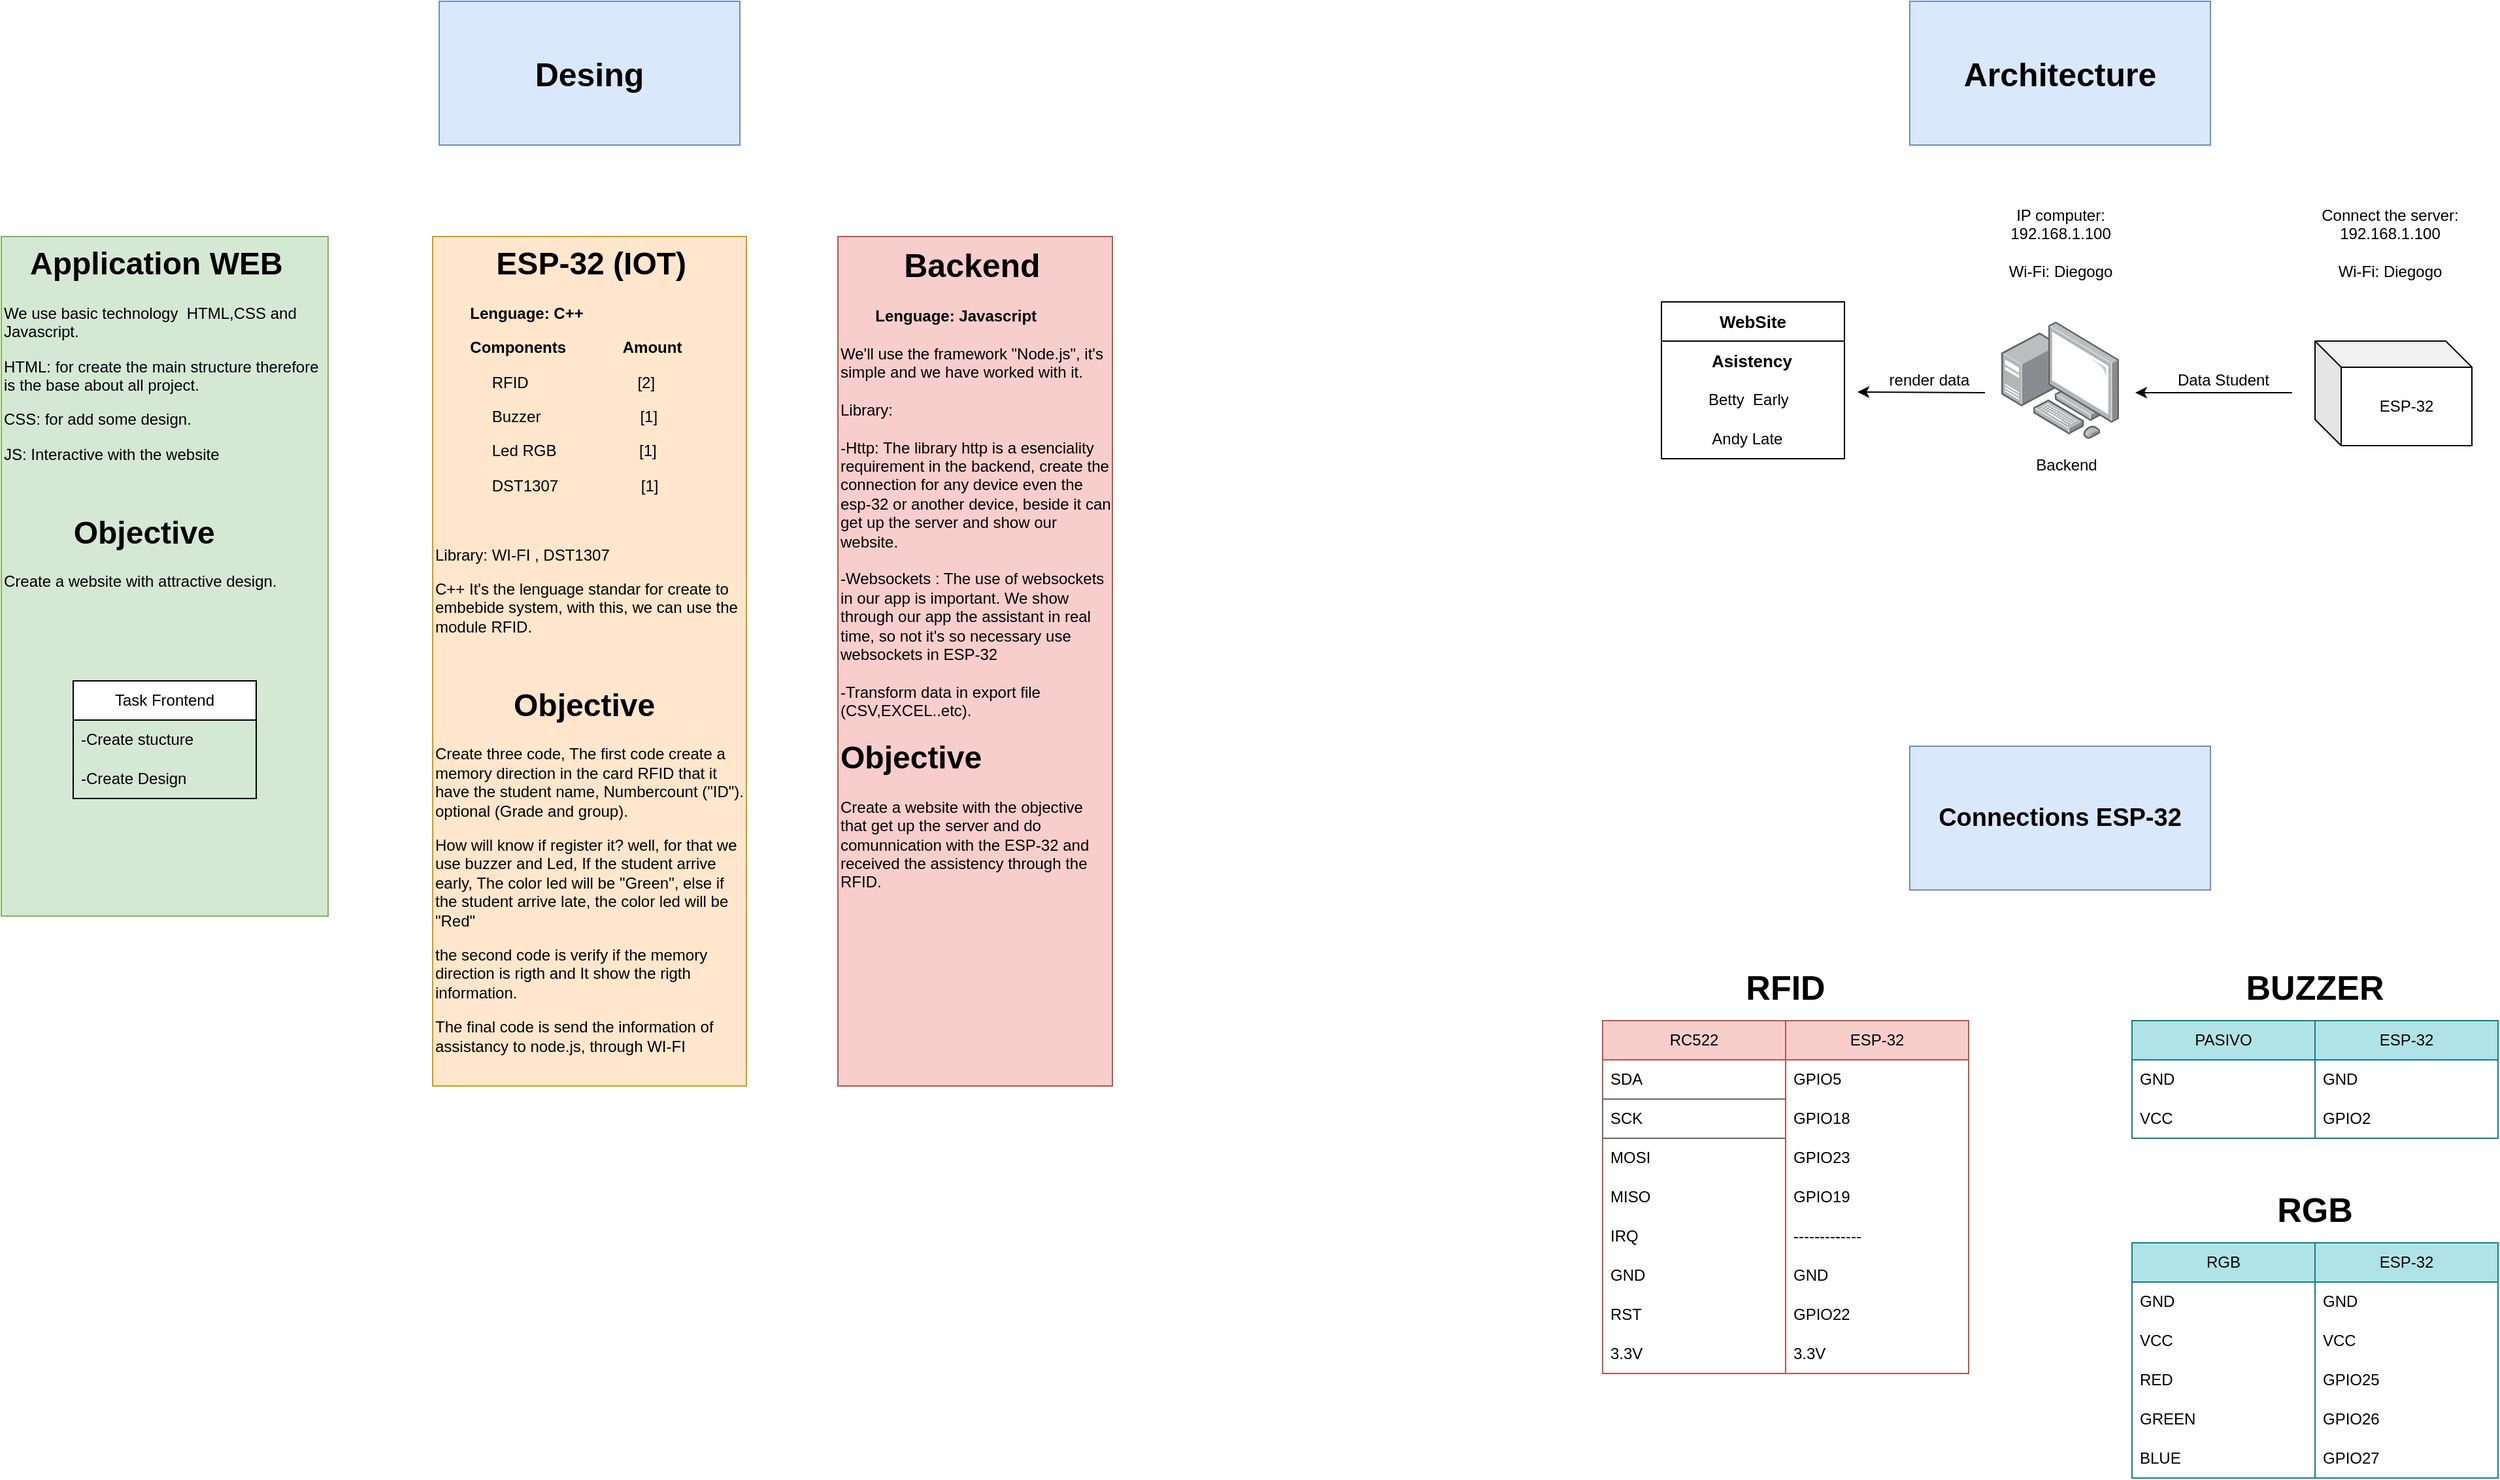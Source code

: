 <mxfile version="28.2.5">
  <diagram name="Página-1" id="RbUS8o9OJ7nkaZEAhIF7">
    <mxGraphModel dx="2493" dy="2108" grid="1" gridSize="10" guides="1" tooltips="1" connect="1" arrows="1" fold="1" page="0" pageScale="1" pageWidth="827" pageHeight="1169" background="light-dark(#FFFFFF,#050112)" math="0" shadow="0">
      <root>
        <mxCell id="0" />
        <mxCell id="1" parent="0" />
        <mxCell id="6i5jWwC4zZT9hXB-V2WH-5" value="&lt;h1 style=&quot;margin-top: 0px;&quot;&gt;&amp;nbsp; &amp;nbsp;Application WEB&lt;/h1&gt;&lt;p&gt;We use basic technology&amp;nbsp; HTML,CSS and Javascript.&lt;/p&gt;&lt;p&gt;HTML: for create the main structure therefore is the base about all project.&lt;/p&gt;&lt;p&gt;CSS: for add some design.&lt;/p&gt;&lt;p&gt;JS: Interactive with the website&lt;/p&gt;&lt;p&gt;&lt;br&gt;&lt;/p&gt;&lt;div&gt;&lt;h1 style=&quot;margin-top: 0px;&quot;&gt;&amp;nbsp; &amp;nbsp; &amp;nbsp; &amp;nbsp; Objective&lt;/h1&gt;&lt;/div&gt;&lt;div&gt;Create a website with attractive design.&lt;/div&gt;&lt;div&gt;&lt;br&gt;&lt;/div&gt;" style="text;html=1;whiteSpace=wrap;overflow=hidden;rounded=0;fillColor=#d5e8d4;strokeColor=#82b366;" parent="1" vertex="1">
          <mxGeometry x="-20" y="-640" width="250" height="520" as="geometry" />
        </mxCell>
        <mxCell id="6i5jWwC4zZT9hXB-V2WH-12" value="&lt;h1 style=&quot;margin-top: 0px;&quot;&gt;&amp;nbsp; &amp;nbsp; &amp;nbsp; &amp;nbsp;ESP-32 (IOT)&lt;/h1&gt;&lt;p&gt;&lt;b&gt;&lt;span style=&quot;white-space: pre;&quot;&gt;&#x9;&lt;/span&gt;Lenguage: C++&lt;/b&gt;&lt;/p&gt;&lt;p&gt;&lt;b&gt;&amp;nbsp; &amp;nbsp; &amp;nbsp; &amp;nbsp; Components&lt;span style=&quot;white-space: pre;&quot;&gt;&#x9;&lt;/span&gt;&lt;span style=&quot;white-space: pre;&quot;&gt;&#x9;&lt;/span&gt;&amp;nbsp; &amp;nbsp;Amount&lt;/b&gt;&lt;/p&gt;&lt;p&gt;&amp;nbsp; &amp;nbsp; &amp;nbsp; &amp;nbsp; &amp;nbsp; &amp;nbsp; &amp;nbsp;RFID&amp;nbsp; &amp;nbsp; &amp;nbsp; &amp;nbsp; &amp;nbsp; &amp;nbsp; &amp;nbsp; &amp;nbsp; &amp;nbsp; &amp;nbsp; &amp;nbsp; &amp;nbsp; &amp;nbsp;[2]&lt;/p&gt;&lt;p&gt;&amp;nbsp; &amp;nbsp; &amp;nbsp; &amp;nbsp; &amp;nbsp; &amp;nbsp; &amp;nbsp;Buzzer&lt;span style=&quot;white-space: pre;&quot;&gt;&#x9;&lt;/span&gt;&amp;nbsp; &amp;nbsp; &amp;nbsp; &amp;nbsp; &amp;nbsp; &amp;nbsp; &amp;nbsp; &amp;nbsp;[1]&lt;/p&gt;&lt;p&gt;&amp;nbsp; &amp;nbsp; &amp;nbsp; &amp;nbsp; &amp;nbsp; &amp;nbsp; &amp;nbsp;Led RGB&amp;nbsp; &amp;nbsp; &amp;nbsp; &amp;nbsp; &amp;nbsp; &amp;nbsp; &amp;nbsp; &amp;nbsp; &amp;nbsp; &amp;nbsp;[1]&lt;/p&gt;&lt;p&gt;&amp;nbsp; &amp;nbsp; &amp;nbsp; &amp;nbsp; &amp;nbsp; &amp;nbsp; &amp;nbsp;DST1307&amp;nbsp; &amp;nbsp; &amp;nbsp; &amp;nbsp; &amp;nbsp; &amp;nbsp; &amp;nbsp; &amp;nbsp; &amp;nbsp; &amp;nbsp;[1]&lt;/p&gt;&lt;p&gt;&lt;span style=&quot;background-color: transparent; color: light-dark(rgb(0, 0, 0), rgb(255, 255, 255));&quot;&gt;&lt;br&gt;&lt;/span&gt;&lt;/p&gt;&lt;p&gt;&lt;span style=&quot;background-color: transparent; color: light-dark(rgb(0, 0, 0), rgb(255, 255, 255));&quot;&gt;Library: WI-FI , DST1307&lt;/span&gt;&lt;/p&gt;&lt;p&gt;C++ It&#39;s the lenguage standar for create to embebide system, with this, we can use the module RFID.&lt;/p&gt;&lt;p&gt;&lt;br&gt;&lt;/p&gt;&lt;div&gt;&lt;h1 style=&quot;margin-top: 0px;&quot;&gt;&amp;nbsp; &amp;nbsp; &amp;nbsp; &amp;nbsp; &amp;nbsp;Objective&lt;/h1&gt;&lt;/div&gt;&lt;p&gt;Create three code, The first code create a memory direction in the card RFID that it have the student name, Numbercount (&quot;ID&quot;). optional (Grade and group).&lt;/p&gt;&lt;p&gt;How will know if register it? well, for that we use buzzer and Led, If the student arrive early, The color led will be &quot;Green&quot;, else if the student arrive late, the color led will be &quot;Red&quot;&lt;/p&gt;&lt;p&gt;the second code is verify if the memory direction is rigth and It show the rigth information.&lt;/p&gt;&lt;p&gt;The final code is send the information of assistancy to node.js,&amp;nbsp;&lt;span style=&quot;background-color: transparent; color: light-dark(rgb(0, 0, 0), rgb(255, 255, 255));&quot;&gt;through WI-FI&lt;/span&gt;&lt;/p&gt;&lt;p&gt;&lt;br&gt;&lt;/p&gt;&lt;p&gt;&lt;br&gt;&lt;/p&gt;&lt;p&gt;&lt;br&gt;&lt;/p&gt;" style="text;html=1;whiteSpace=wrap;overflow=hidden;rounded=0;fillColor=#ffe6cc;strokeColor=#d79b00;" parent="1" vertex="1">
          <mxGeometry x="310" y="-640" width="240" height="650" as="geometry" />
        </mxCell>
        <mxCell id="6i5jWwC4zZT9hXB-V2WH-13" value="&lt;h1 style=&quot;margin-top: 0px;&quot;&gt;&lt;span style=&quot;background-color: transparent; color: light-dark(rgb(0, 0, 0), rgb(255, 255, 255));&quot;&gt;&lt;font style=&quot;font-size: 25px;&quot;&gt;&amp;nbsp; &amp;nbsp; &amp;nbsp; &amp;nbsp;Backend&lt;/font&gt;&lt;/span&gt;&lt;/h1&gt;&lt;div&gt;&lt;b&gt;&lt;span style=&quot;white-space: pre;&quot;&gt;&#x9;&lt;/span&gt;Lenguage: Javascript&lt;/b&gt;&lt;/div&gt;&lt;div&gt;&lt;br&gt;&lt;/div&gt;&lt;div&gt;&lt;div&gt;We&#39;ll use the framework &quot;Node.js&quot;, it&#39;s simple and we have worked with it.&lt;/div&gt;&lt;div&gt;&lt;br&gt;&lt;/div&gt;&lt;div&gt;Library:&lt;/div&gt;&lt;div&gt;&lt;br&gt;&lt;/div&gt;&lt;div&gt;-Http: The library http is a esenciality requirement in the backend, create the connection for any device even the esp-32 or another device, beside it can get up the server and show our website.&lt;/div&gt;&lt;div&gt;&lt;br&gt;&lt;/div&gt;&lt;div&gt;-Websockets : The use of websockets in our app is important. We show through our app the assistant in real time, so not it&#39;s so necessary use websockets in ESP-32&lt;/div&gt;&lt;div&gt;&lt;br&gt;&lt;/div&gt;&lt;div&gt;-Transform data in export file (CSV,EXCEL..etc).&lt;/div&gt;&lt;/div&gt;&lt;div&gt;&lt;br&gt;&lt;/div&gt;&lt;div&gt;&lt;div&gt;&lt;h1 style=&quot;margin-top: 0px;&quot;&gt;Objective&lt;/h1&gt;&lt;/div&gt;&lt;/div&gt;&lt;div&gt;Create a website with the objective that get up the server and do comunnication with the ESP-32 and received the assistency through the RFID.&lt;/div&gt;" style="text;html=1;whiteSpace=wrap;overflow=hidden;rounded=0;fillColor=#f8cecc;strokeColor=#b85450;" parent="1" vertex="1">
          <mxGeometry x="620" y="-640" width="210" height="650" as="geometry" />
        </mxCell>
        <mxCell id="6i5jWwC4zZT9hXB-V2WH-14" value="&lt;span style=&quot;font-size: 25px;&quot;&gt;&lt;b&gt;Desing&lt;/b&gt;&lt;/span&gt;" style="text;html=1;align=center;verticalAlign=middle;whiteSpace=wrap;rounded=0;fillColor=#dae8fc;strokeColor=#6c8ebf;" parent="1" vertex="1">
          <mxGeometry x="315" y="-820" width="230" height="110" as="geometry" />
        </mxCell>
        <mxCell id="6i5jWwC4zZT9hXB-V2WH-16" value="&lt;span style=&quot;font-size: 25px;&quot;&gt;&lt;b&gt;Architecture&lt;/b&gt;&lt;/span&gt;" style="text;html=1;align=center;verticalAlign=middle;whiteSpace=wrap;rounded=0;fillColor=#dae8fc;strokeColor=#6c8ebf;" parent="1" vertex="1">
          <mxGeometry x="1440" y="-820" width="230" height="110" as="geometry" />
        </mxCell>
        <mxCell id="6i5jWwC4zZT9hXB-V2WH-22" value="Task Frontend" style="swimlane;fontStyle=0;childLayout=stackLayout;horizontal=1;startSize=30;horizontalStack=0;resizeParent=1;resizeParentMax=0;resizeLast=0;collapsible=1;marginBottom=0;whiteSpace=wrap;html=1;" parent="1" vertex="1">
          <mxGeometry x="35" y="-300" width="140" height="90" as="geometry" />
        </mxCell>
        <mxCell id="6i5jWwC4zZT9hXB-V2WH-23" value="-Create stucture" style="text;strokeColor=none;fillColor=none;align=left;verticalAlign=middle;spacingLeft=4;spacingRight=4;overflow=hidden;points=[[0,0.5],[1,0.5]];portConstraint=eastwest;rotatable=0;whiteSpace=wrap;html=1;" parent="6i5jWwC4zZT9hXB-V2WH-22" vertex="1">
          <mxGeometry y="30" width="140" height="30" as="geometry" />
        </mxCell>
        <mxCell id="6i5jWwC4zZT9hXB-V2WH-24" value="-Create Design" style="text;strokeColor=none;fillColor=none;align=left;verticalAlign=middle;spacingLeft=4;spacingRight=4;overflow=hidden;points=[[0,0.5],[1,0.5]];portConstraint=eastwest;rotatable=0;whiteSpace=wrap;html=1;" parent="6i5jWwC4zZT9hXB-V2WH-22" vertex="1">
          <mxGeometry y="60" width="140" height="30" as="geometry" />
        </mxCell>
        <mxCell id="x3ObjkOd4FbKlMlAvdoj-1" value="&lt;b&gt;&lt;font style=&quot;font-size: 13px;&quot;&gt;WebSite&lt;/font&gt;&lt;/b&gt;" style="swimlane;fontStyle=0;childLayout=stackLayout;horizontal=1;startSize=30;horizontalStack=0;resizeParent=1;resizeParentMax=0;resizeLast=0;collapsible=1;marginBottom=0;whiteSpace=wrap;html=1;" parent="1" vertex="1">
          <mxGeometry x="1250" y="-590" width="140" height="120" as="geometry" />
        </mxCell>
        <mxCell id="x3ObjkOd4FbKlMlAvdoj-2" value="&lt;b&gt;&lt;font style=&quot;font-size: 13px;&quot;&gt;&amp;nbsp; &amp;nbsp; &amp;nbsp; &amp;nbsp; &amp;nbsp;Asistency&lt;/font&gt;&lt;/b&gt;" style="text;strokeColor=none;fillColor=none;align=left;verticalAlign=middle;spacingLeft=4;spacingRight=4;overflow=hidden;points=[[0,0.5],[1,0.5]];portConstraint=eastwest;rotatable=0;whiteSpace=wrap;html=1;" parent="x3ObjkOd4FbKlMlAvdoj-1" vertex="1">
          <mxGeometry y="30" width="140" height="30" as="geometry" />
        </mxCell>
        <mxCell id="x3ObjkOd4FbKlMlAvdoj-3" value="&amp;nbsp; &amp;nbsp; &amp;nbsp; &amp;nbsp; &amp;nbsp;Betty&amp;nbsp; Early" style="text;strokeColor=none;fillColor=none;align=left;verticalAlign=middle;spacingLeft=4;spacingRight=4;overflow=hidden;points=[[0,0.5],[1,0.5]];portConstraint=eastwest;rotatable=0;whiteSpace=wrap;html=1;" parent="x3ObjkOd4FbKlMlAvdoj-1" vertex="1">
          <mxGeometry y="60" width="140" height="30" as="geometry" />
        </mxCell>
        <mxCell id="x3ObjkOd4FbKlMlAvdoj-4" value="&amp;nbsp; &amp;nbsp; &amp;nbsp; &amp;nbsp; &amp;nbsp; Andy Late" style="text;strokeColor=none;fillColor=none;align=left;verticalAlign=middle;spacingLeft=4;spacingRight=4;overflow=hidden;points=[[0,0.5],[1,0.5]];portConstraint=eastwest;rotatable=0;whiteSpace=wrap;html=1;" parent="x3ObjkOd4FbKlMlAvdoj-1" vertex="1">
          <mxGeometry y="90" width="140" height="30" as="geometry" />
        </mxCell>
        <mxCell id="x3ObjkOd4FbKlMlAvdoj-8" value="ESP-32" style="shape=cube;whiteSpace=wrap;html=1;boundedLbl=1;backgroundOutline=1;darkOpacity=0.05;darkOpacity2=0.1;" parent="1" vertex="1">
          <mxGeometry x="1750" y="-560" width="120" height="80" as="geometry" />
        </mxCell>
        <mxCell id="x3ObjkOd4FbKlMlAvdoj-11" value="" style="endArrow=classic;html=1;rounded=0;" parent="1" edge="1">
          <mxGeometry width="50" height="50" relative="1" as="geometry">
            <mxPoint x="1732.5" y="-520.56" as="sourcePoint" />
            <mxPoint x="1612.5" y="-520.56" as="targetPoint" />
          </mxGeometry>
        </mxCell>
        <mxCell id="x3ObjkOd4FbKlMlAvdoj-12" value="IP computer: 192.168.1.100&lt;div&gt;&lt;br&gt;&lt;div&gt;Wi-Fi: Diegogo&lt;/div&gt;&lt;/div&gt;" style="text;html=1;align=center;verticalAlign=middle;whiteSpace=wrap;rounded=0;" parent="1" vertex="1">
          <mxGeometry x="1497.5" y="-650" width="115" height="30" as="geometry" />
        </mxCell>
        <mxCell id="x3ObjkOd4FbKlMlAvdoj-16" value="" style="endArrow=classic;html=1;rounded=0;" parent="1" edge="1">
          <mxGeometry width="50" height="50" relative="1" as="geometry">
            <mxPoint x="1497.5" y="-520.56" as="sourcePoint" />
            <mxPoint x="1400" y="-521" as="targetPoint" />
          </mxGeometry>
        </mxCell>
        <mxCell id="x3ObjkOd4FbKlMlAvdoj-17" value="Connect the server: 192.168.1.100&lt;div&gt;&lt;br&gt;&lt;div&gt;Wi-Fi: Diegogo&lt;/div&gt;&lt;/div&gt;" style="text;html=1;align=center;verticalAlign=middle;whiteSpace=wrap;rounded=0;" parent="1" vertex="1">
          <mxGeometry x="1750" y="-670" width="115" height="70" as="geometry" />
        </mxCell>
        <mxCell id="x3ObjkOd4FbKlMlAvdoj-18" value="" style="image;points=[];aspect=fixed;html=1;align=center;shadow=0;dashed=0;image=img/lib/allied_telesis/computer_and_terminals/Personal_Computer_with_Server.svg;direction=east;" parent="1" vertex="1">
          <mxGeometry x="1510" y="-575" width="90" height="90" as="geometry" />
        </mxCell>
        <mxCell id="x3ObjkOd4FbKlMlAvdoj-19" value="Backend" style="text;html=1;align=center;verticalAlign=middle;whiteSpace=wrap;rounded=0;" parent="1" vertex="1">
          <mxGeometry x="1530" y="-480" width="60" height="30" as="geometry" />
        </mxCell>
        <mxCell id="x3ObjkOd4FbKlMlAvdoj-21" value="Data Student" style="text;html=1;align=center;verticalAlign=middle;whiteSpace=wrap;rounded=0;" parent="1" vertex="1">
          <mxGeometry x="1640" y="-545" width="80" height="30" as="geometry" />
        </mxCell>
        <mxCell id="x3ObjkOd4FbKlMlAvdoj-22" value="render data" style="text;html=1;align=center;verticalAlign=middle;whiteSpace=wrap;rounded=0;" parent="1" vertex="1">
          <mxGeometry x="1420" y="-545" width="70" height="30" as="geometry" />
        </mxCell>
        <mxCell id="x3ObjkOd4FbKlMlAvdoj-23" value="&lt;b&gt;&lt;font style=&quot;font-size: 19px;&quot;&gt;Connections ESP-32&lt;/font&gt;&lt;/b&gt;" style="text;html=1;align=center;verticalAlign=middle;whiteSpace=wrap;rounded=0;fillColor=#dae8fc;strokeColor=#6c8ebf;" parent="1" vertex="1">
          <mxGeometry x="1440" y="-250" width="230" height="110" as="geometry" />
        </mxCell>
        <mxCell id="x3ObjkOd4FbKlMlAvdoj-28" value="RC522" style="swimlane;fontStyle=0;childLayout=stackLayout;horizontal=1;startSize=30;horizontalStack=0;resizeParent=1;resizeParentMax=0;resizeLast=0;collapsible=1;marginBottom=0;whiteSpace=wrap;html=1;fillColor=#f8cecc;strokeColor=#b85450;" parent="1" vertex="1">
          <mxGeometry x="1205" y="-40" width="140" height="270" as="geometry" />
        </mxCell>
        <mxCell id="x3ObjkOd4FbKlMlAvdoj-29" value="SDA" style="text;strokeColor=none;fillColor=none;align=left;verticalAlign=middle;spacingLeft=4;spacingRight=4;overflow=hidden;points=[[0,0.5],[1,0.5]];portConstraint=eastwest;rotatable=0;whiteSpace=wrap;html=1;" parent="x3ObjkOd4FbKlMlAvdoj-28" vertex="1">
          <mxGeometry y="30" width="140" height="30" as="geometry" />
        </mxCell>
        <mxCell id="x3ObjkOd4FbKlMlAvdoj-30" value="SCK" style="text;strokeColor=#666666;fillColor=none;align=left;verticalAlign=middle;spacingLeft=4;spacingRight=4;overflow=hidden;points=[[0,0.5],[1,0.5]];portConstraint=eastwest;rotatable=0;whiteSpace=wrap;html=1;gradientColor=#b3b3b3;" parent="x3ObjkOd4FbKlMlAvdoj-28" vertex="1">
          <mxGeometry y="60" width="140" height="30" as="geometry" />
        </mxCell>
        <mxCell id="x3ObjkOd4FbKlMlAvdoj-31" value="MOSI" style="text;strokeColor=none;fillColor=none;align=left;verticalAlign=middle;spacingLeft=4;spacingRight=4;overflow=hidden;points=[[0,0.5],[1,0.5]];portConstraint=eastwest;rotatable=0;whiteSpace=wrap;html=1;" parent="x3ObjkOd4FbKlMlAvdoj-28" vertex="1">
          <mxGeometry y="90" width="140" height="30" as="geometry" />
        </mxCell>
        <mxCell id="x3ObjkOd4FbKlMlAvdoj-48" value="MISO" style="text;strokeColor=none;fillColor=none;align=left;verticalAlign=middle;spacingLeft=4;spacingRight=4;overflow=hidden;points=[[0,0.5],[1,0.5]];portConstraint=eastwest;rotatable=0;whiteSpace=wrap;html=1;" parent="x3ObjkOd4FbKlMlAvdoj-28" vertex="1">
          <mxGeometry y="120" width="140" height="30" as="geometry" />
        </mxCell>
        <mxCell id="x3ObjkOd4FbKlMlAvdoj-49" value="IRQ" style="text;strokeColor=none;fillColor=none;align=left;verticalAlign=middle;spacingLeft=4;spacingRight=4;overflow=hidden;points=[[0,0.5],[1,0.5]];portConstraint=eastwest;rotatable=0;whiteSpace=wrap;html=1;" parent="x3ObjkOd4FbKlMlAvdoj-28" vertex="1">
          <mxGeometry y="150" width="140" height="30" as="geometry" />
        </mxCell>
        <mxCell id="x3ObjkOd4FbKlMlAvdoj-50" value="GND" style="text;strokeColor=none;fillColor=none;align=left;verticalAlign=middle;spacingLeft=4;spacingRight=4;overflow=hidden;points=[[0,0.5],[1,0.5]];portConstraint=eastwest;rotatable=0;whiteSpace=wrap;html=1;" parent="x3ObjkOd4FbKlMlAvdoj-28" vertex="1">
          <mxGeometry y="180" width="140" height="30" as="geometry" />
        </mxCell>
        <mxCell id="x3ObjkOd4FbKlMlAvdoj-51" value="RST" style="text;strokeColor=none;fillColor=none;align=left;verticalAlign=middle;spacingLeft=4;spacingRight=4;overflow=hidden;points=[[0,0.5],[1,0.5]];portConstraint=eastwest;rotatable=0;whiteSpace=wrap;html=1;" parent="x3ObjkOd4FbKlMlAvdoj-28" vertex="1">
          <mxGeometry y="210" width="140" height="30" as="geometry" />
        </mxCell>
        <mxCell id="x3ObjkOd4FbKlMlAvdoj-52" value="3.3V" style="text;strokeColor=none;fillColor=none;align=left;verticalAlign=middle;spacingLeft=4;spacingRight=4;overflow=hidden;points=[[0,0.5],[1,0.5]];portConstraint=eastwest;rotatable=0;whiteSpace=wrap;html=1;" parent="x3ObjkOd4FbKlMlAvdoj-28" vertex="1">
          <mxGeometry y="240" width="140" height="30" as="geometry" />
        </mxCell>
        <mxCell id="x3ObjkOd4FbKlMlAvdoj-32" value="ESP-32" style="swimlane;fontStyle=0;childLayout=stackLayout;horizontal=1;startSize=30;horizontalStack=0;resizeParent=1;resizeParentMax=0;resizeLast=0;collapsible=1;marginBottom=0;whiteSpace=wrap;html=1;fillColor=#f8cecc;strokeColor=#b85450;" parent="1" vertex="1">
          <mxGeometry x="1345" y="-40" width="140" height="270" as="geometry" />
        </mxCell>
        <mxCell id="x3ObjkOd4FbKlMlAvdoj-33" value="GPIO5" style="text;strokeColor=none;fillColor=none;align=left;verticalAlign=middle;spacingLeft=4;spacingRight=4;overflow=hidden;points=[[0,0.5],[1,0.5]];portConstraint=eastwest;rotatable=0;whiteSpace=wrap;html=1;" parent="x3ObjkOd4FbKlMlAvdoj-32" vertex="1">
          <mxGeometry y="30" width="140" height="30" as="geometry" />
        </mxCell>
        <mxCell id="x3ObjkOd4FbKlMlAvdoj-34" value="GPIO18" style="text;strokeColor=none;fillColor=none;align=left;verticalAlign=middle;spacingLeft=4;spacingRight=4;overflow=hidden;points=[[0,0.5],[1,0.5]];portConstraint=eastwest;rotatable=0;whiteSpace=wrap;html=1;" parent="x3ObjkOd4FbKlMlAvdoj-32" vertex="1">
          <mxGeometry y="60" width="140" height="30" as="geometry" />
        </mxCell>
        <mxCell id="x3ObjkOd4FbKlMlAvdoj-35" value="GPIO23" style="text;strokeColor=none;fillColor=none;align=left;verticalAlign=middle;spacingLeft=4;spacingRight=4;overflow=hidden;points=[[0,0.5],[1,0.5]];portConstraint=eastwest;rotatable=0;whiteSpace=wrap;html=1;" parent="x3ObjkOd4FbKlMlAvdoj-32" vertex="1">
          <mxGeometry y="90" width="140" height="30" as="geometry" />
        </mxCell>
        <mxCell id="x3ObjkOd4FbKlMlAvdoj-54" value="GPIO19" style="text;strokeColor=none;fillColor=none;align=left;verticalAlign=middle;spacingLeft=4;spacingRight=4;overflow=hidden;points=[[0,0.5],[1,0.5]];portConstraint=eastwest;rotatable=0;whiteSpace=wrap;html=1;" parent="x3ObjkOd4FbKlMlAvdoj-32" vertex="1">
          <mxGeometry y="120" width="140" height="30" as="geometry" />
        </mxCell>
        <mxCell id="x3ObjkOd4FbKlMlAvdoj-55" value="-------------" style="text;strokeColor=none;fillColor=none;align=left;verticalAlign=middle;spacingLeft=4;spacingRight=4;overflow=hidden;points=[[0,0.5],[1,0.5]];portConstraint=eastwest;rotatable=0;whiteSpace=wrap;html=1;" parent="x3ObjkOd4FbKlMlAvdoj-32" vertex="1">
          <mxGeometry y="150" width="140" height="30" as="geometry" />
        </mxCell>
        <mxCell id="x3ObjkOd4FbKlMlAvdoj-56" value="GND" style="text;strokeColor=none;fillColor=none;align=left;verticalAlign=middle;spacingLeft=4;spacingRight=4;overflow=hidden;points=[[0,0.5],[1,0.5]];portConstraint=eastwest;rotatable=0;whiteSpace=wrap;html=1;" parent="x3ObjkOd4FbKlMlAvdoj-32" vertex="1">
          <mxGeometry y="180" width="140" height="30" as="geometry" />
        </mxCell>
        <mxCell id="x3ObjkOd4FbKlMlAvdoj-57" value="GPIO22" style="text;strokeColor=none;fillColor=none;align=left;verticalAlign=middle;spacingLeft=4;spacingRight=4;overflow=hidden;points=[[0,0.5],[1,0.5]];portConstraint=eastwest;rotatable=0;whiteSpace=wrap;html=1;" parent="x3ObjkOd4FbKlMlAvdoj-32" vertex="1">
          <mxGeometry y="210" width="140" height="30" as="geometry" />
        </mxCell>
        <mxCell id="x3ObjkOd4FbKlMlAvdoj-58" value="3.3V" style="text;strokeColor=none;fillColor=none;align=left;verticalAlign=middle;spacingLeft=4;spacingRight=4;overflow=hidden;points=[[0,0.5],[1,0.5]];portConstraint=eastwest;rotatable=0;whiteSpace=wrap;html=1;" parent="x3ObjkOd4FbKlMlAvdoj-32" vertex="1">
          <mxGeometry y="240" width="140" height="30" as="geometry" />
        </mxCell>
        <mxCell id="x3ObjkOd4FbKlMlAvdoj-60" value="&lt;b&gt;&lt;font style=&quot;font-size: 26px;&quot;&gt;RFID&lt;/font&gt;&lt;/b&gt;" style="text;html=1;align=center;verticalAlign=middle;whiteSpace=wrap;rounded=0;" parent="1" vertex="1">
          <mxGeometry x="1315" y="-80" width="60" height="30" as="geometry" />
        </mxCell>
        <mxCell id="x3ObjkOd4FbKlMlAvdoj-62" value="PASIVO" style="swimlane;fontStyle=0;childLayout=stackLayout;horizontal=1;startSize=30;horizontalStack=0;resizeParent=1;resizeParentMax=0;resizeLast=0;collapsible=1;marginBottom=0;whiteSpace=wrap;html=1;fillColor=#b0e3e6;strokeColor=#0e8088;" parent="1" vertex="1">
          <mxGeometry x="1610" y="-40" width="140" height="90" as="geometry" />
        </mxCell>
        <mxCell id="x3ObjkOd4FbKlMlAvdoj-68" value="GND" style="text;strokeColor=none;fillColor=none;align=left;verticalAlign=middle;spacingLeft=4;spacingRight=4;overflow=hidden;points=[[0,0.5],[1,0.5]];portConstraint=eastwest;rotatable=0;whiteSpace=wrap;html=1;" parent="x3ObjkOd4FbKlMlAvdoj-62" vertex="1">
          <mxGeometry y="30" width="140" height="30" as="geometry" />
        </mxCell>
        <mxCell id="x3ObjkOd4FbKlMlAvdoj-70" value="VCC" style="text;strokeColor=none;fillColor=none;align=left;verticalAlign=middle;spacingLeft=4;spacingRight=4;overflow=hidden;points=[[0,0.5],[1,0.5]];portConstraint=eastwest;rotatable=0;whiteSpace=wrap;html=1;" parent="x3ObjkOd4FbKlMlAvdoj-62" vertex="1">
          <mxGeometry y="60" width="140" height="30" as="geometry" />
        </mxCell>
        <mxCell id="x3ObjkOd4FbKlMlAvdoj-71" value="ESP-32" style="swimlane;fontStyle=0;childLayout=stackLayout;horizontal=1;startSize=30;horizontalStack=0;resizeParent=1;resizeParentMax=0;resizeLast=0;collapsible=1;marginBottom=0;whiteSpace=wrap;html=1;fillColor=#b0e3e6;strokeColor=#0e8088;" parent="1" vertex="1">
          <mxGeometry x="1750" y="-40" width="140" height="90" as="geometry" />
        </mxCell>
        <mxCell id="x3ObjkOd4FbKlMlAvdoj-77" value="GND" style="text;strokeColor=none;fillColor=none;align=left;verticalAlign=middle;spacingLeft=4;spacingRight=4;overflow=hidden;points=[[0,0.5],[1,0.5]];portConstraint=eastwest;rotatable=0;whiteSpace=wrap;html=1;" parent="x3ObjkOd4FbKlMlAvdoj-71" vertex="1">
          <mxGeometry y="30" width="140" height="30" as="geometry" />
        </mxCell>
        <mxCell id="x3ObjkOd4FbKlMlAvdoj-82" value="GPIO2" style="text;strokeColor=none;fillColor=none;align=left;verticalAlign=middle;spacingLeft=4;spacingRight=4;overflow=hidden;points=[[0,0.5],[1,0.5]];portConstraint=eastwest;rotatable=0;whiteSpace=wrap;html=1;" parent="x3ObjkOd4FbKlMlAvdoj-71" vertex="1">
          <mxGeometry y="60" width="140" height="30" as="geometry" />
        </mxCell>
        <mxCell id="x3ObjkOd4FbKlMlAvdoj-80" value="&lt;span style=&quot;font-size: 26px;&quot;&gt;&lt;b&gt;BUZZER&lt;/b&gt;&lt;/span&gt;" style="text;html=1;align=center;verticalAlign=middle;whiteSpace=wrap;rounded=0;" parent="1" vertex="1">
          <mxGeometry x="1720" y="-80" width="60" height="30" as="geometry" />
        </mxCell>
        <mxCell id="x3ObjkOd4FbKlMlAvdoj-83" value="RGB" style="swimlane;fontStyle=0;childLayout=stackLayout;horizontal=1;startSize=30;horizontalStack=0;resizeParent=1;resizeParentMax=0;resizeLast=0;collapsible=1;marginBottom=0;whiteSpace=wrap;html=1;fillColor=#b0e3e6;strokeColor=#0e8088;" parent="1" vertex="1">
          <mxGeometry x="1610" y="130" width="140" height="180" as="geometry" />
        </mxCell>
        <mxCell id="x3ObjkOd4FbKlMlAvdoj-84" value="GND" style="text;strokeColor=none;fillColor=none;align=left;verticalAlign=middle;spacingLeft=4;spacingRight=4;overflow=hidden;points=[[0,0.5],[1,0.5]];portConstraint=eastwest;rotatable=0;whiteSpace=wrap;html=1;" parent="x3ObjkOd4FbKlMlAvdoj-83" vertex="1">
          <mxGeometry y="30" width="140" height="30" as="geometry" />
        </mxCell>
        <mxCell id="x3ObjkOd4FbKlMlAvdoj-85" value="VCC" style="text;strokeColor=none;fillColor=none;align=left;verticalAlign=middle;spacingLeft=4;spacingRight=4;overflow=hidden;points=[[0,0.5],[1,0.5]];portConstraint=eastwest;rotatable=0;whiteSpace=wrap;html=1;" parent="x3ObjkOd4FbKlMlAvdoj-83" vertex="1">
          <mxGeometry y="60" width="140" height="30" as="geometry" />
        </mxCell>
        <mxCell id="C2mqeoHzXhdWH1ibPX2s-4" value="RED" style="text;strokeColor=none;fillColor=none;align=left;verticalAlign=middle;spacingLeft=4;spacingRight=4;overflow=hidden;points=[[0,0.5],[1,0.5]];portConstraint=eastwest;rotatable=0;whiteSpace=wrap;html=1;" vertex="1" parent="x3ObjkOd4FbKlMlAvdoj-83">
          <mxGeometry y="90" width="140" height="30" as="geometry" />
        </mxCell>
        <mxCell id="C2mqeoHzXhdWH1ibPX2s-5" value="GREEN" style="text;strokeColor=none;fillColor=none;align=left;verticalAlign=middle;spacingLeft=4;spacingRight=4;overflow=hidden;points=[[0,0.5],[1,0.5]];portConstraint=eastwest;rotatable=0;whiteSpace=wrap;html=1;" vertex="1" parent="x3ObjkOd4FbKlMlAvdoj-83">
          <mxGeometry y="120" width="140" height="30" as="geometry" />
        </mxCell>
        <mxCell id="C2mqeoHzXhdWH1ibPX2s-8" value="BLUE" style="text;strokeColor=none;fillColor=none;align=left;verticalAlign=middle;spacingLeft=4;spacingRight=4;overflow=hidden;points=[[0,0.5],[1,0.5]];portConstraint=eastwest;rotatable=0;whiteSpace=wrap;html=1;" vertex="1" parent="x3ObjkOd4FbKlMlAvdoj-83">
          <mxGeometry y="150" width="140" height="30" as="geometry" />
        </mxCell>
        <mxCell id="x3ObjkOd4FbKlMlAvdoj-86" value="ESP-32" style="swimlane;fontStyle=0;childLayout=stackLayout;horizontal=1;startSize=30;horizontalStack=0;resizeParent=1;resizeParentMax=0;resizeLast=0;collapsible=1;marginBottom=0;whiteSpace=wrap;html=1;fillColor=#b0e3e6;strokeColor=#0e8088;" parent="1" vertex="1">
          <mxGeometry x="1750" y="130" width="140" height="180" as="geometry" />
        </mxCell>
        <mxCell id="x3ObjkOd4FbKlMlAvdoj-87" value="GND" style="text;strokeColor=none;fillColor=none;align=left;verticalAlign=middle;spacingLeft=4;spacingRight=4;overflow=hidden;points=[[0,0.5],[1,0.5]];portConstraint=eastwest;rotatable=0;whiteSpace=wrap;html=1;" parent="x3ObjkOd4FbKlMlAvdoj-86" vertex="1">
          <mxGeometry y="30" width="140" height="30" as="geometry" />
        </mxCell>
        <mxCell id="x3ObjkOd4FbKlMlAvdoj-88" value="VCC" style="text;strokeColor=none;fillColor=none;align=left;verticalAlign=middle;spacingLeft=4;spacingRight=4;overflow=hidden;points=[[0,0.5],[1,0.5]];portConstraint=eastwest;rotatable=0;whiteSpace=wrap;html=1;" parent="x3ObjkOd4FbKlMlAvdoj-86" vertex="1">
          <mxGeometry y="60" width="140" height="30" as="geometry" />
        </mxCell>
        <mxCell id="C2mqeoHzXhdWH1ibPX2s-6" value="GPIO25" style="text;strokeColor=none;fillColor=none;align=left;verticalAlign=middle;spacingLeft=4;spacingRight=4;overflow=hidden;points=[[0,0.5],[1,0.5]];portConstraint=eastwest;rotatable=0;whiteSpace=wrap;html=1;" vertex="1" parent="x3ObjkOd4FbKlMlAvdoj-86">
          <mxGeometry y="90" width="140" height="30" as="geometry" />
        </mxCell>
        <mxCell id="C2mqeoHzXhdWH1ibPX2s-7" value="GPIO26" style="text;strokeColor=none;fillColor=none;align=left;verticalAlign=middle;spacingLeft=4;spacingRight=4;overflow=hidden;points=[[0,0.5],[1,0.5]];portConstraint=eastwest;rotatable=0;whiteSpace=wrap;html=1;" vertex="1" parent="x3ObjkOd4FbKlMlAvdoj-86">
          <mxGeometry y="120" width="140" height="30" as="geometry" />
        </mxCell>
        <mxCell id="C2mqeoHzXhdWH1ibPX2s-9" value="GPIO27" style="text;strokeColor=none;fillColor=none;align=left;verticalAlign=middle;spacingLeft=4;spacingRight=4;overflow=hidden;points=[[0,0.5],[1,0.5]];portConstraint=eastwest;rotatable=0;whiteSpace=wrap;html=1;" vertex="1" parent="x3ObjkOd4FbKlMlAvdoj-86">
          <mxGeometry y="150" width="140" height="30" as="geometry" />
        </mxCell>
        <mxCell id="x3ObjkOd4FbKlMlAvdoj-89" value="&lt;span style=&quot;font-size: 26px;&quot;&gt;&lt;b&gt;RGB&lt;/b&gt;&lt;/span&gt;" style="text;html=1;align=center;verticalAlign=middle;whiteSpace=wrap;rounded=0;" parent="1" vertex="1">
          <mxGeometry x="1720" y="90" width="60" height="30" as="geometry" />
        </mxCell>
      </root>
    </mxGraphModel>
  </diagram>
</mxfile>

